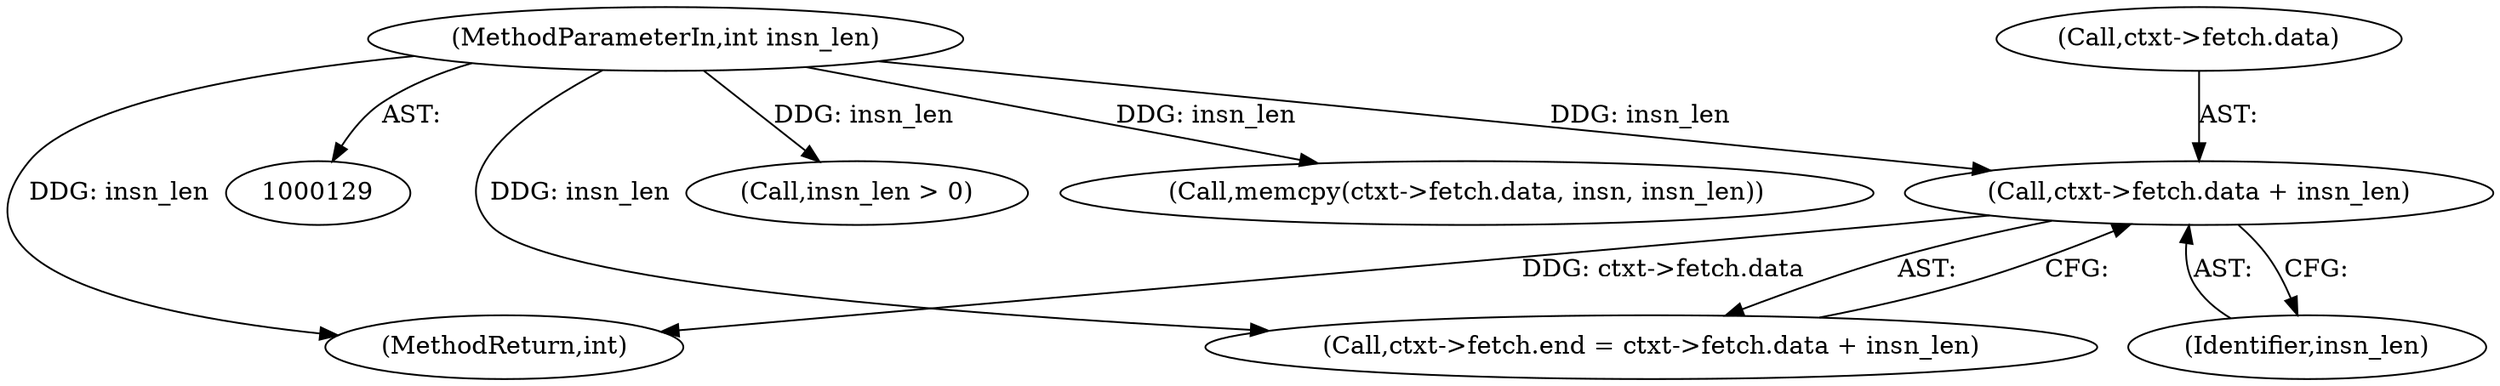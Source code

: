 digraph "0_linux_a430c9166312e1aa3d80bce32374233bdbfeba32@pointer" {
"1000193" [label="(Call,ctxt->fetch.data + insn_len)"];
"1000132" [label="(MethodParameterIn,int insn_len)"];
"1000132" [label="(MethodParameterIn,int insn_len)"];
"1000193" [label="(Call,ctxt->fetch.data + insn_len)"];
"1000187" [label="(Call,ctxt->fetch.end = ctxt->fetch.data + insn_len)"];
"1000206" [label="(Call,insn_len > 0)"];
"1000199" [label="(Identifier,insn_len)"];
"1000194" [label="(Call,ctxt->fetch.data)"];
"1000209" [label="(Call,memcpy(ctxt->fetch.data, insn, insn_len))"];
"1001017" [label="(MethodReturn,int)"];
"1000193" -> "1000187"  [label="AST: "];
"1000193" -> "1000199"  [label="CFG: "];
"1000194" -> "1000193"  [label="AST: "];
"1000199" -> "1000193"  [label="AST: "];
"1000187" -> "1000193"  [label="CFG: "];
"1000193" -> "1001017"  [label="DDG: ctxt->fetch.data"];
"1000132" -> "1000193"  [label="DDG: insn_len"];
"1000132" -> "1000129"  [label="AST: "];
"1000132" -> "1001017"  [label="DDG: insn_len"];
"1000132" -> "1000187"  [label="DDG: insn_len"];
"1000132" -> "1000206"  [label="DDG: insn_len"];
"1000132" -> "1000209"  [label="DDG: insn_len"];
}
